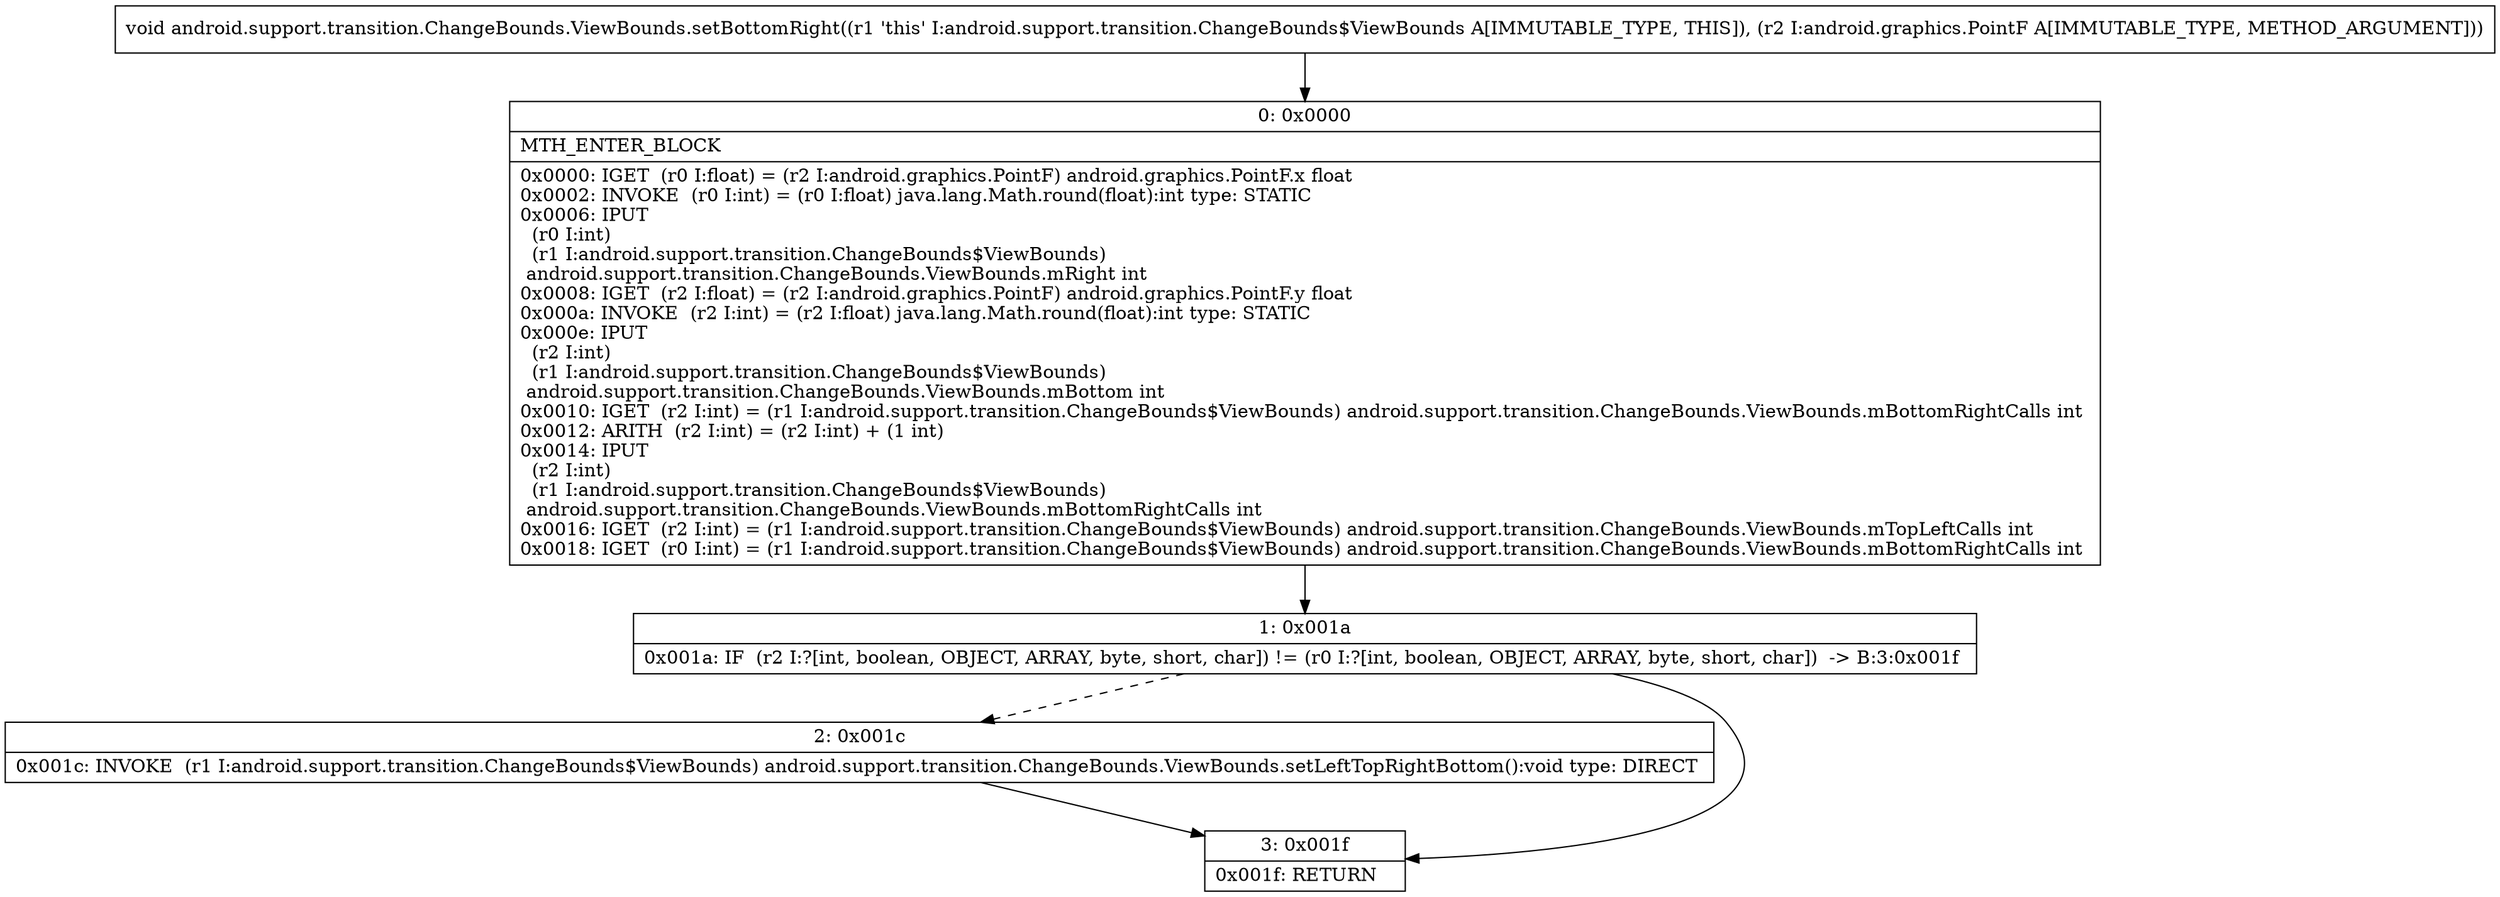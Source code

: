 digraph "CFG forandroid.support.transition.ChangeBounds.ViewBounds.setBottomRight(Landroid\/graphics\/PointF;)V" {
Node_0 [shape=record,label="{0\:\ 0x0000|MTH_ENTER_BLOCK\l|0x0000: IGET  (r0 I:float) = (r2 I:android.graphics.PointF) android.graphics.PointF.x float \l0x0002: INVOKE  (r0 I:int) = (r0 I:float) java.lang.Math.round(float):int type: STATIC \l0x0006: IPUT  \l  (r0 I:int)\l  (r1 I:android.support.transition.ChangeBounds$ViewBounds)\l android.support.transition.ChangeBounds.ViewBounds.mRight int \l0x0008: IGET  (r2 I:float) = (r2 I:android.graphics.PointF) android.graphics.PointF.y float \l0x000a: INVOKE  (r2 I:int) = (r2 I:float) java.lang.Math.round(float):int type: STATIC \l0x000e: IPUT  \l  (r2 I:int)\l  (r1 I:android.support.transition.ChangeBounds$ViewBounds)\l android.support.transition.ChangeBounds.ViewBounds.mBottom int \l0x0010: IGET  (r2 I:int) = (r1 I:android.support.transition.ChangeBounds$ViewBounds) android.support.transition.ChangeBounds.ViewBounds.mBottomRightCalls int \l0x0012: ARITH  (r2 I:int) = (r2 I:int) + (1 int) \l0x0014: IPUT  \l  (r2 I:int)\l  (r1 I:android.support.transition.ChangeBounds$ViewBounds)\l android.support.transition.ChangeBounds.ViewBounds.mBottomRightCalls int \l0x0016: IGET  (r2 I:int) = (r1 I:android.support.transition.ChangeBounds$ViewBounds) android.support.transition.ChangeBounds.ViewBounds.mTopLeftCalls int \l0x0018: IGET  (r0 I:int) = (r1 I:android.support.transition.ChangeBounds$ViewBounds) android.support.transition.ChangeBounds.ViewBounds.mBottomRightCalls int \l}"];
Node_1 [shape=record,label="{1\:\ 0x001a|0x001a: IF  (r2 I:?[int, boolean, OBJECT, ARRAY, byte, short, char]) != (r0 I:?[int, boolean, OBJECT, ARRAY, byte, short, char])  \-\> B:3:0x001f \l}"];
Node_2 [shape=record,label="{2\:\ 0x001c|0x001c: INVOKE  (r1 I:android.support.transition.ChangeBounds$ViewBounds) android.support.transition.ChangeBounds.ViewBounds.setLeftTopRightBottom():void type: DIRECT \l}"];
Node_3 [shape=record,label="{3\:\ 0x001f|0x001f: RETURN   \l}"];
MethodNode[shape=record,label="{void android.support.transition.ChangeBounds.ViewBounds.setBottomRight((r1 'this' I:android.support.transition.ChangeBounds$ViewBounds A[IMMUTABLE_TYPE, THIS]), (r2 I:android.graphics.PointF A[IMMUTABLE_TYPE, METHOD_ARGUMENT])) }"];
MethodNode -> Node_0;
Node_0 -> Node_1;
Node_1 -> Node_2[style=dashed];
Node_1 -> Node_3;
Node_2 -> Node_3;
}


